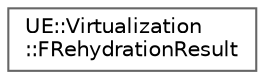 digraph "Graphical Class Hierarchy"
{
 // INTERACTIVE_SVG=YES
 // LATEX_PDF_SIZE
  bgcolor="transparent";
  edge [fontname=Helvetica,fontsize=10,labelfontname=Helvetica,labelfontsize=10];
  node [fontname=Helvetica,fontsize=10,shape=box,height=0.2,width=0.4];
  rankdir="LR";
  Node0 [id="Node000000",label="UE::Virtualization\l::FRehydrationResult",height=0.2,width=0.4,color="grey40", fillcolor="white", style="filled",URL="$d0/dfa/structUE_1_1Virtualization_1_1FRehydrationResult.html",tooltip="Contains the results of the package virtualization process."];
}
